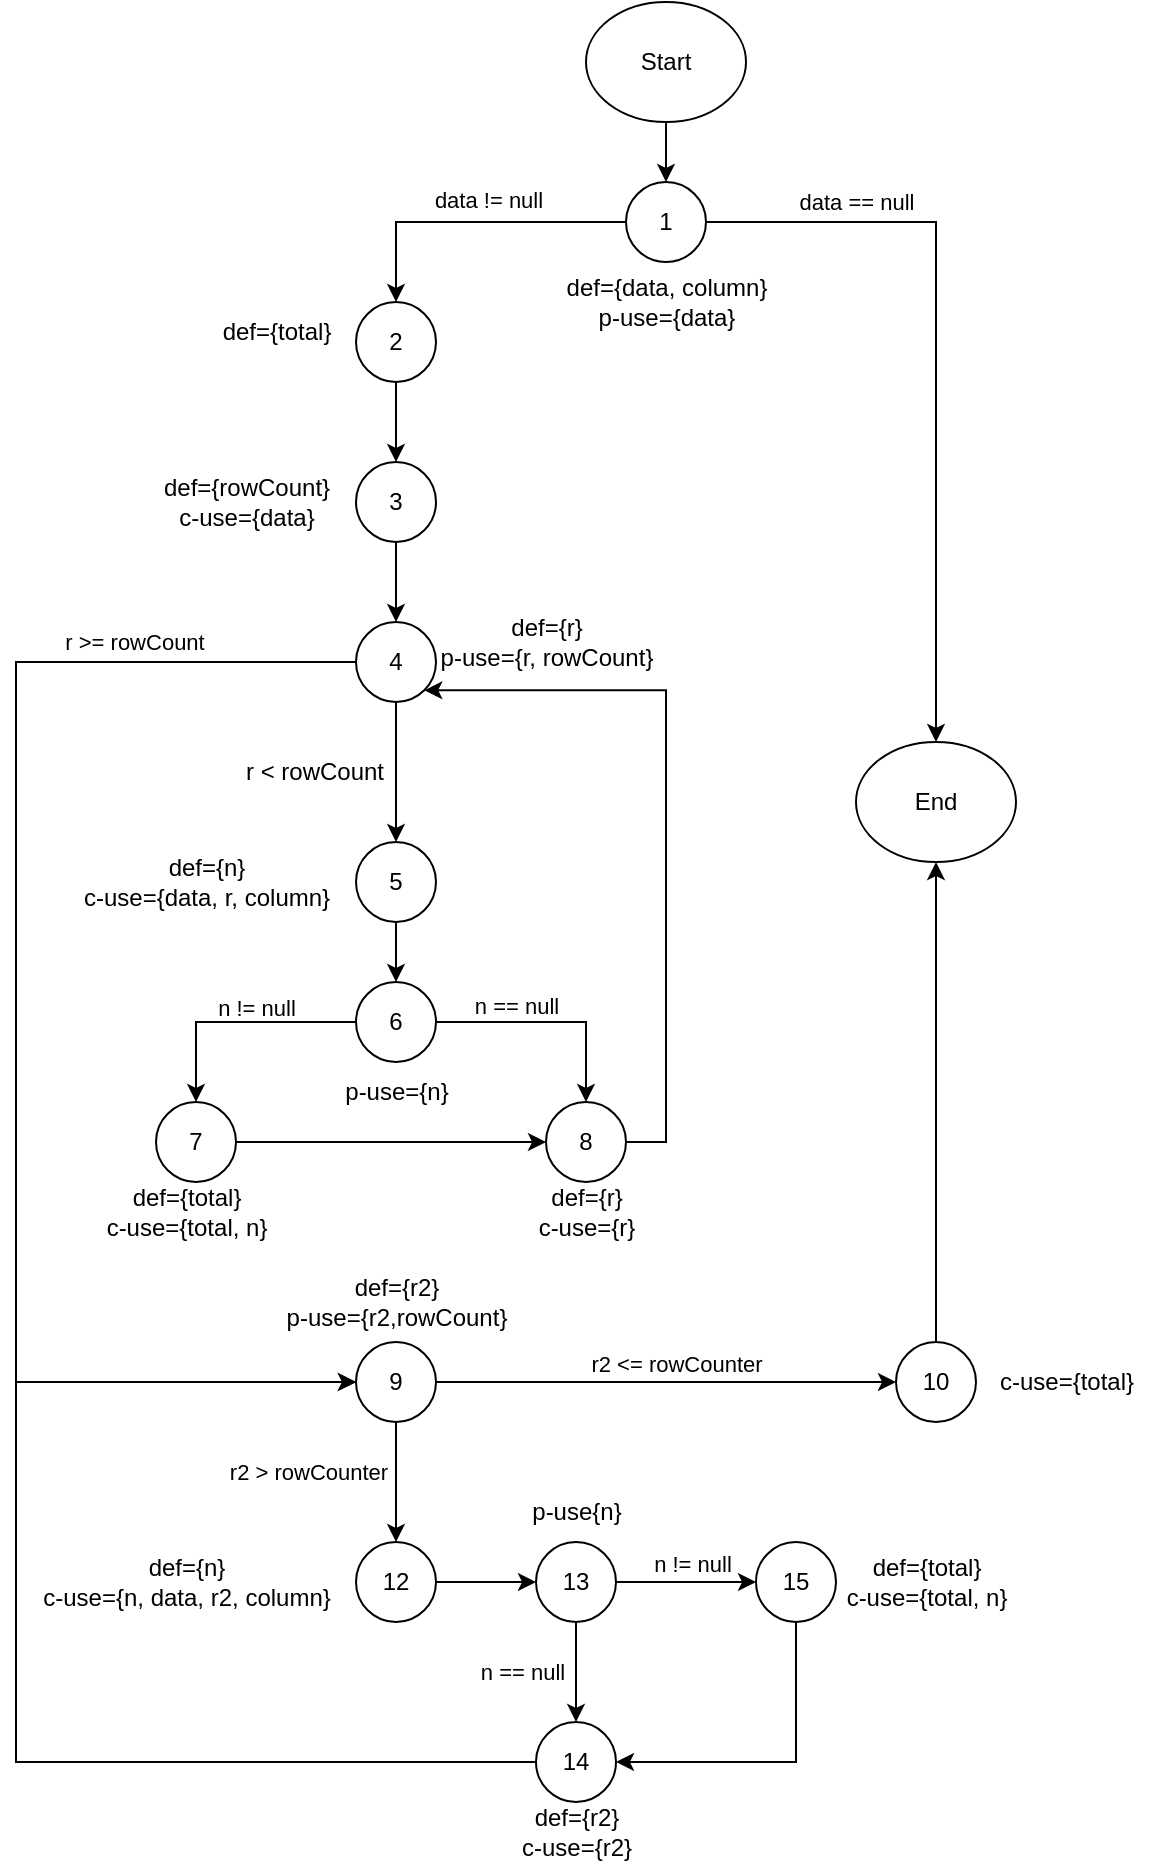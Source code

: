 <mxfile version="24.0.1" type="github">
  <diagram name="Page-1" id="Xdc-RVDjVaiAi9B1amQA">
    <mxGraphModel dx="1882" dy="493" grid="1" gridSize="10" guides="1" tooltips="1" connect="1" arrows="1" fold="1" page="1" pageScale="1" pageWidth="850" pageHeight="1100" background="#ffffff" math="0" shadow="0">
      <root>
        <mxCell id="0" />
        <mxCell id="1" parent="0" />
        <mxCell id="NJQ_k5KweohZO7cWgwbo-26" style="edgeStyle=orthogonalEdgeStyle;rounded=0;orthogonalLoop=1;jettySize=auto;html=1;exitX=0.5;exitY=1;exitDx=0;exitDy=0;entryX=0.5;entryY=0;entryDx=0;entryDy=0;" parent="1" source="NJQ_k5KweohZO7cWgwbo-1" target="NJQ_k5KweohZO7cWgwbo-5" edge="1">
          <mxGeometry relative="1" as="geometry" />
        </mxCell>
        <mxCell id="NJQ_k5KweohZO7cWgwbo-1" value="Start" style="ellipse;whiteSpace=wrap;html=1;" parent="1" vertex="1">
          <mxGeometry x="-335" y="20" width="80" height="60" as="geometry" />
        </mxCell>
        <mxCell id="NJQ_k5KweohZO7cWgwbo-27" style="edgeStyle=orthogonalEdgeStyle;rounded=0;orthogonalLoop=1;jettySize=auto;html=1;exitX=1;exitY=0.5;exitDx=0;exitDy=0;entryX=0.5;entryY=0;entryDx=0;entryDy=0;" parent="1" source="NJQ_k5KweohZO7cWgwbo-5" target="NJQ_k5KweohZO7cWgwbo-71" edge="1">
          <mxGeometry relative="1" as="geometry">
            <mxPoint x="-160" y="428" as="targetPoint" />
          </mxGeometry>
        </mxCell>
        <mxCell id="NJQ_k5KweohZO7cWgwbo-5" value="1" style="ellipse;whiteSpace=wrap;html=1;aspect=fixed;" parent="1" vertex="1">
          <mxGeometry x="-315" y="110" width="40" height="40" as="geometry" />
        </mxCell>
        <mxCell id="NJQ_k5KweohZO7cWgwbo-6" value="def={data, column}&lt;br&gt;p-use={data}" style="text;html=1;align=center;verticalAlign=middle;resizable=0;points=[];autosize=1;strokeColor=none;fillColor=none;" parent="1" vertex="1">
          <mxGeometry x="-355" y="150" width="120" height="40" as="geometry" />
        </mxCell>
        <mxCell id="NJQ_k5KweohZO7cWgwbo-13" style="edgeStyle=orthogonalEdgeStyle;rounded=0;orthogonalLoop=1;jettySize=auto;html=1;exitX=0.5;exitY=1;exitDx=0;exitDy=0;entryX=0.5;entryY=0;entryDx=0;entryDy=0;" parent="1" source="NJQ_k5KweohZO7cWgwbo-7" target="NJQ_k5KweohZO7cWgwbo-10" edge="1">
          <mxGeometry relative="1" as="geometry" />
        </mxCell>
        <mxCell id="NJQ_k5KweohZO7cWgwbo-7" value="2" style="ellipse;whiteSpace=wrap;html=1;aspect=fixed;" parent="1" vertex="1">
          <mxGeometry x="-450" y="170" width="40" height="40" as="geometry" />
        </mxCell>
        <mxCell id="NJQ_k5KweohZO7cWgwbo-8" value="" style="endArrow=classic;html=1;rounded=0;exitX=0;exitY=0.5;exitDx=0;exitDy=0;entryX=0.5;entryY=0;entryDx=0;entryDy=0;" parent="1" source="NJQ_k5KweohZO7cWgwbo-5" target="NJQ_k5KweohZO7cWgwbo-7" edge="1">
          <mxGeometry width="50" height="50" relative="1" as="geometry">
            <mxPoint x="-330" y="290" as="sourcePoint" />
            <mxPoint x="-280" y="240" as="targetPoint" />
            <Array as="points">
              <mxPoint x="-430" y="130" />
            </Array>
          </mxGeometry>
        </mxCell>
        <mxCell id="NJQ_k5KweohZO7cWgwbo-9" value="def={total}" style="text;html=1;align=center;verticalAlign=middle;resizable=0;points=[];autosize=1;strokeColor=none;fillColor=none;" parent="1" vertex="1">
          <mxGeometry x="-530" y="170" width="80" height="30" as="geometry" />
        </mxCell>
        <mxCell id="NJQ_k5KweohZO7cWgwbo-15" style="edgeStyle=orthogonalEdgeStyle;rounded=0;orthogonalLoop=1;jettySize=auto;html=1;exitX=0.5;exitY=1;exitDx=0;exitDy=0;entryX=0.5;entryY=0;entryDx=0;entryDy=0;" parent="1" source="NJQ_k5KweohZO7cWgwbo-10" target="NJQ_k5KweohZO7cWgwbo-14" edge="1">
          <mxGeometry relative="1" as="geometry" />
        </mxCell>
        <mxCell id="NJQ_k5KweohZO7cWgwbo-10" value="3" style="ellipse;whiteSpace=wrap;html=1;aspect=fixed;" parent="1" vertex="1">
          <mxGeometry x="-450" y="250" width="40" height="40" as="geometry" />
        </mxCell>
        <mxCell id="NJQ_k5KweohZO7cWgwbo-11" value="def={rowCount}&lt;br&gt;c-use={data}" style="text;html=1;align=center;verticalAlign=middle;resizable=0;points=[];autosize=1;strokeColor=none;fillColor=none;" parent="1" vertex="1">
          <mxGeometry x="-560" y="250" width="110" height="40" as="geometry" />
        </mxCell>
        <mxCell id="NJQ_k5KweohZO7cWgwbo-19" style="edgeStyle=orthogonalEdgeStyle;rounded=0;orthogonalLoop=1;jettySize=auto;html=1;exitX=0.5;exitY=1;exitDx=0;exitDy=0;entryX=0.5;entryY=0;entryDx=0;entryDy=0;" parent="1" source="NJQ_k5KweohZO7cWgwbo-14" target="NJQ_k5KweohZO7cWgwbo-18" edge="1">
          <mxGeometry relative="1" as="geometry" />
        </mxCell>
        <mxCell id="NJQ_k5KweohZO7cWgwbo-43" style="edgeStyle=orthogonalEdgeStyle;rounded=0;orthogonalLoop=1;jettySize=auto;html=1;exitX=0;exitY=0.5;exitDx=0;exitDy=0;entryX=0;entryY=0.5;entryDx=0;entryDy=0;" parent="1" source="NJQ_k5KweohZO7cWgwbo-14" target="NJQ_k5KweohZO7cWgwbo-36" edge="1">
          <mxGeometry relative="1" as="geometry">
            <mxPoint x="-690.0" y="740" as="targetPoint" />
            <Array as="points">
              <mxPoint x="-620" y="350" />
              <mxPoint x="-620" y="710" />
            </Array>
          </mxGeometry>
        </mxCell>
        <mxCell id="NJQ_k5KweohZO7cWgwbo-14" value="4" style="ellipse;whiteSpace=wrap;html=1;aspect=fixed;" parent="1" vertex="1">
          <mxGeometry x="-450" y="330" width="40" height="40" as="geometry" />
        </mxCell>
        <mxCell id="NJQ_k5KweohZO7cWgwbo-16" value="def={r}&lt;br&gt;p-use={r, rowCount}" style="text;html=1;align=center;verticalAlign=middle;resizable=0;points=[];autosize=1;strokeColor=none;fillColor=none;" parent="1" vertex="1">
          <mxGeometry x="-420" y="320" width="130" height="40" as="geometry" />
        </mxCell>
        <mxCell id="NJQ_k5KweohZO7cWgwbo-32" style="edgeStyle=orthogonalEdgeStyle;rounded=0;orthogonalLoop=1;jettySize=auto;html=1;exitX=0;exitY=0.5;exitDx=0;exitDy=0;" parent="1" source="NJQ_k5KweohZO7cWgwbo-17" target="NJQ_k5KweohZO7cWgwbo-31" edge="1">
          <mxGeometry relative="1" as="geometry" />
        </mxCell>
        <mxCell id="NJQ_k5KweohZO7cWgwbo-33" style="edgeStyle=orthogonalEdgeStyle;rounded=0;orthogonalLoop=1;jettySize=auto;html=1;exitX=1;exitY=0.5;exitDx=0;exitDy=0;entryX=0.5;entryY=0;entryDx=0;entryDy=0;" parent="1" source="NJQ_k5KweohZO7cWgwbo-17" target="NJQ_k5KweohZO7cWgwbo-30" edge="1">
          <mxGeometry relative="1" as="geometry" />
        </mxCell>
        <mxCell id="NJQ_k5KweohZO7cWgwbo-17" value="6" style="ellipse;whiteSpace=wrap;html=1;aspect=fixed;" parent="1" vertex="1">
          <mxGeometry x="-450" y="510" width="40" height="40" as="geometry" />
        </mxCell>
        <mxCell id="NJQ_k5KweohZO7cWgwbo-22" style="edgeStyle=orthogonalEdgeStyle;rounded=0;orthogonalLoop=1;jettySize=auto;html=1;exitX=0.5;exitY=1;exitDx=0;exitDy=0;" parent="1" source="NJQ_k5KweohZO7cWgwbo-18" target="NJQ_k5KweohZO7cWgwbo-17" edge="1">
          <mxGeometry relative="1" as="geometry" />
        </mxCell>
        <mxCell id="NJQ_k5KweohZO7cWgwbo-18" value="5" style="ellipse;whiteSpace=wrap;html=1;aspect=fixed;" parent="1" vertex="1">
          <mxGeometry x="-450" y="440" width="40" height="40" as="geometry" />
        </mxCell>
        <mxCell id="NJQ_k5KweohZO7cWgwbo-20" value="r &amp;lt; rowCount" style="text;html=1;align=center;verticalAlign=middle;resizable=0;points=[];autosize=1;strokeColor=none;fillColor=none;" parent="1" vertex="1">
          <mxGeometry x="-516" y="390" width="90" height="30" as="geometry" />
        </mxCell>
        <mxCell id="NJQ_k5KweohZO7cWgwbo-21" value="def={n}&lt;br&gt;c-use={data, r, column}" style="text;html=1;align=center;verticalAlign=middle;resizable=0;points=[];autosize=1;strokeColor=none;fillColor=none;" parent="1" vertex="1">
          <mxGeometry x="-600" y="440" width="150" height="40" as="geometry" />
        </mxCell>
        <mxCell id="NJQ_k5KweohZO7cWgwbo-23" value="p-use={n}" style="text;html=1;align=center;verticalAlign=middle;resizable=0;points=[];autosize=1;strokeColor=none;fillColor=none;" parent="1" vertex="1">
          <mxGeometry x="-470" y="550" width="80" height="30" as="geometry" />
        </mxCell>
        <mxCell id="NJQ_k5KweohZO7cWgwbo-28" value="&lt;font style=&quot;font-size: 11px;&quot;&gt;data&lt;/font&gt;&lt;span style=&quot;font-size: 11px; background-color: initial;&quot;&gt;&amp;nbsp;== null&lt;/span&gt;" style="text;html=1;align=center;verticalAlign=middle;resizable=0;points=[];autosize=1;strokeColor=none;fillColor=none;" parent="1" vertex="1">
          <mxGeometry x="-240" y="105" width="80" height="30" as="geometry" />
        </mxCell>
        <mxCell id="NJQ_k5KweohZO7cWgwbo-29" value="&lt;font style=&quot;font-size: 11px;&quot;&gt;data != null&lt;/font&gt;" style="text;html=1;align=center;verticalAlign=middle;resizable=0;points=[];autosize=1;strokeColor=none;fillColor=none;" parent="1" vertex="1">
          <mxGeometry x="-424" y="104" width="80" height="30" as="geometry" />
        </mxCell>
        <mxCell id="NJQ_k5KweohZO7cWgwbo-41" style="edgeStyle=orthogonalEdgeStyle;rounded=0;orthogonalLoop=1;jettySize=auto;html=1;exitX=1;exitY=0.5;exitDx=0;exitDy=0;entryX=1;entryY=1;entryDx=0;entryDy=0;" parent="1" source="NJQ_k5KweohZO7cWgwbo-30" target="NJQ_k5KweohZO7cWgwbo-14" edge="1">
          <mxGeometry relative="1" as="geometry">
            <Array as="points">
              <mxPoint x="-295" y="590" />
              <mxPoint x="-295" y="364" />
            </Array>
          </mxGeometry>
        </mxCell>
        <mxCell id="NJQ_k5KweohZO7cWgwbo-30" value="8" style="ellipse;whiteSpace=wrap;html=1;aspect=fixed;" parent="1" vertex="1">
          <mxGeometry x="-355" y="570" width="40" height="40" as="geometry" />
        </mxCell>
        <mxCell id="NJQ_k5KweohZO7cWgwbo-39" style="edgeStyle=orthogonalEdgeStyle;rounded=0;orthogonalLoop=1;jettySize=auto;html=1;exitX=1;exitY=0.5;exitDx=0;exitDy=0;entryX=0;entryY=0.5;entryDx=0;entryDy=0;" parent="1" source="NJQ_k5KweohZO7cWgwbo-31" target="NJQ_k5KweohZO7cWgwbo-30" edge="1">
          <mxGeometry relative="1" as="geometry" />
        </mxCell>
        <mxCell id="NJQ_k5KweohZO7cWgwbo-31" value="7" style="ellipse;whiteSpace=wrap;html=1;aspect=fixed;" parent="1" vertex="1">
          <mxGeometry x="-550" y="570" width="40" height="40" as="geometry" />
        </mxCell>
        <mxCell id="NJQ_k5KweohZO7cWgwbo-34" value="&lt;font style=&quot;font-size: 11px;&quot;&gt;n == null&lt;/font&gt;" style="text;html=1;align=center;verticalAlign=middle;resizable=0;points=[];autosize=1;strokeColor=none;fillColor=none;" parent="1" vertex="1">
          <mxGeometry x="-405" y="507" width="70" height="30" as="geometry" />
        </mxCell>
        <mxCell id="NJQ_k5KweohZO7cWgwbo-35" value="&lt;font style=&quot;font-size: 11px;&quot;&gt;n != null&lt;/font&gt;" style="text;html=1;align=center;verticalAlign=middle;resizable=0;points=[];autosize=1;strokeColor=none;fillColor=none;" parent="1" vertex="1">
          <mxGeometry x="-530" y="508" width="60" height="30" as="geometry" />
        </mxCell>
        <mxCell id="NJQ_k5KweohZO7cWgwbo-55" style="edgeStyle=orthogonalEdgeStyle;rounded=0;orthogonalLoop=1;jettySize=auto;html=1;exitX=0.5;exitY=1;exitDx=0;exitDy=0;entryX=0.5;entryY=0;entryDx=0;entryDy=0;" parent="1" source="NJQ_k5KweohZO7cWgwbo-36" target="NJQ_k5KweohZO7cWgwbo-52" edge="1">
          <mxGeometry relative="1" as="geometry" />
        </mxCell>
        <mxCell id="NJQ_k5KweohZO7cWgwbo-70" style="edgeStyle=orthogonalEdgeStyle;rounded=0;orthogonalLoop=1;jettySize=auto;html=1;exitX=1;exitY=0.5;exitDx=0;exitDy=0;entryX=0;entryY=0.5;entryDx=0;entryDy=0;" parent="1" source="NJQ_k5KweohZO7cWgwbo-36" target="NJQ_k5KweohZO7cWgwbo-47" edge="1">
          <mxGeometry relative="1" as="geometry" />
        </mxCell>
        <mxCell id="NJQ_k5KweohZO7cWgwbo-36" value="9" style="ellipse;whiteSpace=wrap;html=1;aspect=fixed;" parent="1" vertex="1">
          <mxGeometry x="-450" y="690" width="40" height="40" as="geometry" />
        </mxCell>
        <mxCell id="NJQ_k5KweohZO7cWgwbo-37" value="def={r2}&lt;br&gt;p-use={r2,rowCount}" style="text;html=1;align=center;verticalAlign=middle;resizable=0;points=[];autosize=1;strokeColor=none;fillColor=none;" parent="1" vertex="1">
          <mxGeometry x="-495" y="650" width="130" height="40" as="geometry" />
        </mxCell>
        <mxCell id="NJQ_k5KweohZO7cWgwbo-38" value="&lt;div&gt;def={total}&lt;br&gt;&lt;/div&gt;c-use={total, n}" style="text;html=1;align=center;verticalAlign=middle;resizable=0;points=[];autosize=1;strokeColor=none;fillColor=none;" parent="1" vertex="1">
          <mxGeometry x="-585" y="605" width="100" height="40" as="geometry" />
        </mxCell>
        <mxCell id="NJQ_k5KweohZO7cWgwbo-40" value="&lt;div&gt;def={r}&lt;br&gt;&lt;/div&gt;c-use={r}" style="text;html=1;align=center;verticalAlign=middle;resizable=0;points=[];autosize=1;strokeColor=none;fillColor=none;" parent="1" vertex="1">
          <mxGeometry x="-370" y="605" width="70" height="40" as="geometry" />
        </mxCell>
        <mxCell id="NJQ_k5KweohZO7cWgwbo-44" value="&lt;font style=&quot;font-size: 11px;&quot;&gt;r &amp;gt;= rowCount&lt;/font&gt;" style="text;html=1;align=center;verticalAlign=middle;resizable=0;points=[];autosize=1;strokeColor=none;fillColor=none;" parent="1" vertex="1">
          <mxGeometry x="-606" y="325" width="90" height="30" as="geometry" />
        </mxCell>
        <mxCell id="NJQ_k5KweohZO7cWgwbo-48" style="edgeStyle=orthogonalEdgeStyle;rounded=0;orthogonalLoop=1;jettySize=auto;html=1;exitX=0.5;exitY=0;exitDx=0;exitDy=0;entryX=0.5;entryY=1;entryDx=0;entryDy=0;" parent="1" source="NJQ_k5KweohZO7cWgwbo-47" target="NJQ_k5KweohZO7cWgwbo-71" edge="1">
          <mxGeometry relative="1" as="geometry">
            <mxPoint x="-160" y="468" as="targetPoint" />
          </mxGeometry>
        </mxCell>
        <mxCell id="NJQ_k5KweohZO7cWgwbo-47" value="10" style="ellipse;whiteSpace=wrap;html=1;aspect=fixed;" parent="1" vertex="1">
          <mxGeometry x="-180" y="690" width="40" height="40" as="geometry" />
        </mxCell>
        <mxCell id="NJQ_k5KweohZO7cWgwbo-49" value="c-use={total}" style="text;html=1;align=center;verticalAlign=middle;resizable=0;points=[];autosize=1;strokeColor=none;fillColor=none;" parent="1" vertex="1">
          <mxGeometry x="-140" y="695" width="90" height="30" as="geometry" />
        </mxCell>
        <mxCell id="NJQ_k5KweohZO7cWgwbo-50" value="&lt;font style=&quot;font-size: 11px;&quot;&gt;r2 &amp;lt;= rowCounter&lt;/font&gt;" style="text;html=1;align=center;verticalAlign=middle;resizable=0;points=[];autosize=1;strokeColor=none;fillColor=none;" parent="1" vertex="1">
          <mxGeometry x="-345" y="686" width="110" height="30" as="geometry" />
        </mxCell>
        <mxCell id="NJQ_k5KweohZO7cWgwbo-51" value="&lt;font style=&quot;font-size: 11px;&quot;&gt;r2 &amp;gt; rowCounter&lt;/font&gt;" style="text;html=1;align=center;verticalAlign=middle;resizable=0;points=[];autosize=1;strokeColor=none;fillColor=none;" parent="1" vertex="1">
          <mxGeometry x="-524" y="740" width="100" height="30" as="geometry" />
        </mxCell>
        <mxCell id="NJQ_k5KweohZO7cWgwbo-57" style="edgeStyle=orthogonalEdgeStyle;rounded=0;orthogonalLoop=1;jettySize=auto;html=1;exitX=1;exitY=0.5;exitDx=0;exitDy=0;entryX=0;entryY=0.5;entryDx=0;entryDy=0;" parent="1" source="NJQ_k5KweohZO7cWgwbo-52" target="NJQ_k5KweohZO7cWgwbo-54" edge="1">
          <mxGeometry relative="1" as="geometry" />
        </mxCell>
        <mxCell id="NJQ_k5KweohZO7cWgwbo-52" value="12" style="ellipse;whiteSpace=wrap;html=1;aspect=fixed;" parent="1" vertex="1">
          <mxGeometry x="-450" y="790" width="40" height="40" as="geometry" />
        </mxCell>
        <mxCell id="NJQ_k5KweohZO7cWgwbo-63" style="edgeStyle=orthogonalEdgeStyle;rounded=0;orthogonalLoop=1;jettySize=auto;html=1;exitX=0.5;exitY=1;exitDx=0;exitDy=0;" parent="1" source="NJQ_k5KweohZO7cWgwbo-54" target="NJQ_k5KweohZO7cWgwbo-59" edge="1">
          <mxGeometry relative="1" as="geometry" />
        </mxCell>
        <mxCell id="NJQ_k5KweohZO7cWgwbo-67" style="edgeStyle=orthogonalEdgeStyle;rounded=0;orthogonalLoop=1;jettySize=auto;html=1;exitX=1;exitY=0.5;exitDx=0;exitDy=0;entryX=0;entryY=0.5;entryDx=0;entryDy=0;" parent="1" source="NJQ_k5KweohZO7cWgwbo-54" target="NJQ_k5KweohZO7cWgwbo-66" edge="1">
          <mxGeometry relative="1" as="geometry" />
        </mxCell>
        <mxCell id="NJQ_k5KweohZO7cWgwbo-54" value="13" style="ellipse;whiteSpace=wrap;html=1;aspect=fixed;" parent="1" vertex="1">
          <mxGeometry x="-360" y="790" width="40" height="40" as="geometry" />
        </mxCell>
        <mxCell id="NJQ_k5KweohZO7cWgwbo-56" value="def={n}&lt;br&gt;c-use={n, data, r2, column}" style="text;html=1;align=center;verticalAlign=middle;resizable=0;points=[];autosize=1;strokeColor=none;fillColor=none;" parent="1" vertex="1">
          <mxGeometry x="-620" y="790" width="170" height="40" as="geometry" />
        </mxCell>
        <mxCell id="NJQ_k5KweohZO7cWgwbo-58" value="p-use{n}" style="text;html=1;align=center;verticalAlign=middle;resizable=0;points=[];autosize=1;strokeColor=none;fillColor=none;" parent="1" vertex="1">
          <mxGeometry x="-375" y="760" width="70" height="30" as="geometry" />
        </mxCell>
        <mxCell id="NJQ_k5KweohZO7cWgwbo-65" style="edgeStyle=orthogonalEdgeStyle;rounded=0;orthogonalLoop=1;jettySize=auto;html=1;exitX=0;exitY=0.5;exitDx=0;exitDy=0;entryX=0;entryY=0.5;entryDx=0;entryDy=0;" parent="1" source="NJQ_k5KweohZO7cWgwbo-59" target="NJQ_k5KweohZO7cWgwbo-36" edge="1">
          <mxGeometry relative="1" as="geometry">
            <Array as="points">
              <mxPoint x="-620" y="900" />
              <mxPoint x="-620" y="710" />
            </Array>
          </mxGeometry>
        </mxCell>
        <mxCell id="NJQ_k5KweohZO7cWgwbo-59" value="14" style="ellipse;whiteSpace=wrap;html=1;aspect=fixed;" parent="1" vertex="1">
          <mxGeometry x="-360" y="880" width="40" height="40" as="geometry" />
        </mxCell>
        <mxCell id="NJQ_k5KweohZO7cWgwbo-61" value="&lt;font style=&quot;font-size: 11px;&quot;&gt;n != null&lt;/font&gt;" style="text;html=1;align=center;verticalAlign=middle;resizable=0;points=[];autosize=1;strokeColor=none;fillColor=none;" parent="1" vertex="1">
          <mxGeometry x="-312" y="786" width="60" height="30" as="geometry" />
        </mxCell>
        <mxCell id="NJQ_k5KweohZO7cWgwbo-62" value="&lt;font style=&quot;font-size: 11px;&quot;&gt;n == null&lt;/font&gt;" style="text;html=1;align=center;verticalAlign=middle;resizable=0;points=[];autosize=1;strokeColor=none;fillColor=none;" parent="1" vertex="1">
          <mxGeometry x="-402" y="840" width="70" height="30" as="geometry" />
        </mxCell>
        <mxCell id="NJQ_k5KweohZO7cWgwbo-64" value="&lt;div&gt;def={r2}&lt;br&gt;&lt;/div&gt;c-use={r2}" style="text;html=1;align=center;verticalAlign=middle;resizable=0;points=[];autosize=1;strokeColor=none;fillColor=none;" parent="1" vertex="1">
          <mxGeometry x="-380" y="915" width="80" height="40" as="geometry" />
        </mxCell>
        <mxCell id="NJQ_k5KweohZO7cWgwbo-69" style="edgeStyle=orthogonalEdgeStyle;rounded=0;orthogonalLoop=1;jettySize=auto;html=1;exitX=0.5;exitY=1;exitDx=0;exitDy=0;entryX=1;entryY=0.5;entryDx=0;entryDy=0;" parent="1" source="NJQ_k5KweohZO7cWgwbo-66" target="NJQ_k5KweohZO7cWgwbo-59" edge="1">
          <mxGeometry relative="1" as="geometry" />
        </mxCell>
        <mxCell id="NJQ_k5KweohZO7cWgwbo-66" value="15" style="ellipse;whiteSpace=wrap;html=1;aspect=fixed;" parent="1" vertex="1">
          <mxGeometry x="-250" y="790" width="40" height="40" as="geometry" />
        </mxCell>
        <mxCell id="NJQ_k5KweohZO7cWgwbo-68" value="def={total}&lt;br&gt;c-use={total, n}" style="text;html=1;align=center;verticalAlign=middle;resizable=0;points=[];autosize=1;strokeColor=none;fillColor=none;" parent="1" vertex="1">
          <mxGeometry x="-215" y="790" width="100" height="40" as="geometry" />
        </mxCell>
        <mxCell id="NJQ_k5KweohZO7cWgwbo-71" value="End" style="ellipse;whiteSpace=wrap;html=1;" parent="1" vertex="1">
          <mxGeometry x="-200" y="390" width="80" height="60" as="geometry" />
        </mxCell>
      </root>
    </mxGraphModel>
  </diagram>
</mxfile>
